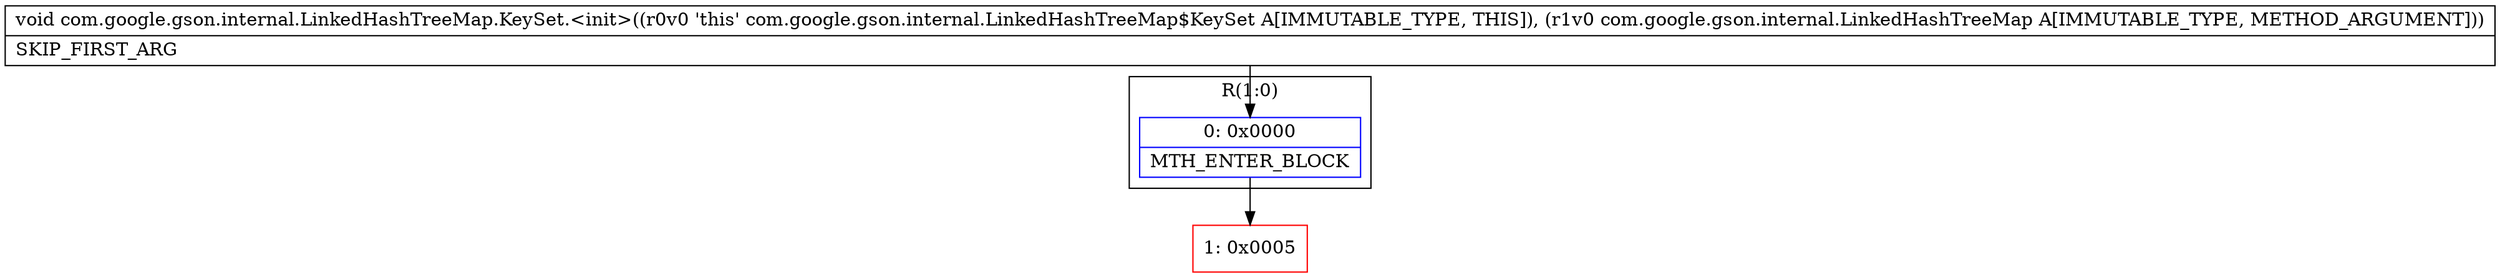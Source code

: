 digraph "CFG forcom.google.gson.internal.LinkedHashTreeMap.KeySet.\<init\>(Lcom\/google\/gson\/internal\/LinkedHashTreeMap;)V" {
subgraph cluster_Region_2141682704 {
label = "R(1:0)";
node [shape=record,color=blue];
Node_0 [shape=record,label="{0\:\ 0x0000|MTH_ENTER_BLOCK\l}"];
}
Node_1 [shape=record,color=red,label="{1\:\ 0x0005}"];
MethodNode[shape=record,label="{void com.google.gson.internal.LinkedHashTreeMap.KeySet.\<init\>((r0v0 'this' com.google.gson.internal.LinkedHashTreeMap$KeySet A[IMMUTABLE_TYPE, THIS]), (r1v0 com.google.gson.internal.LinkedHashTreeMap A[IMMUTABLE_TYPE, METHOD_ARGUMENT]))  | SKIP_FIRST_ARG\l}"];
MethodNode -> Node_0;
Node_0 -> Node_1;
}

